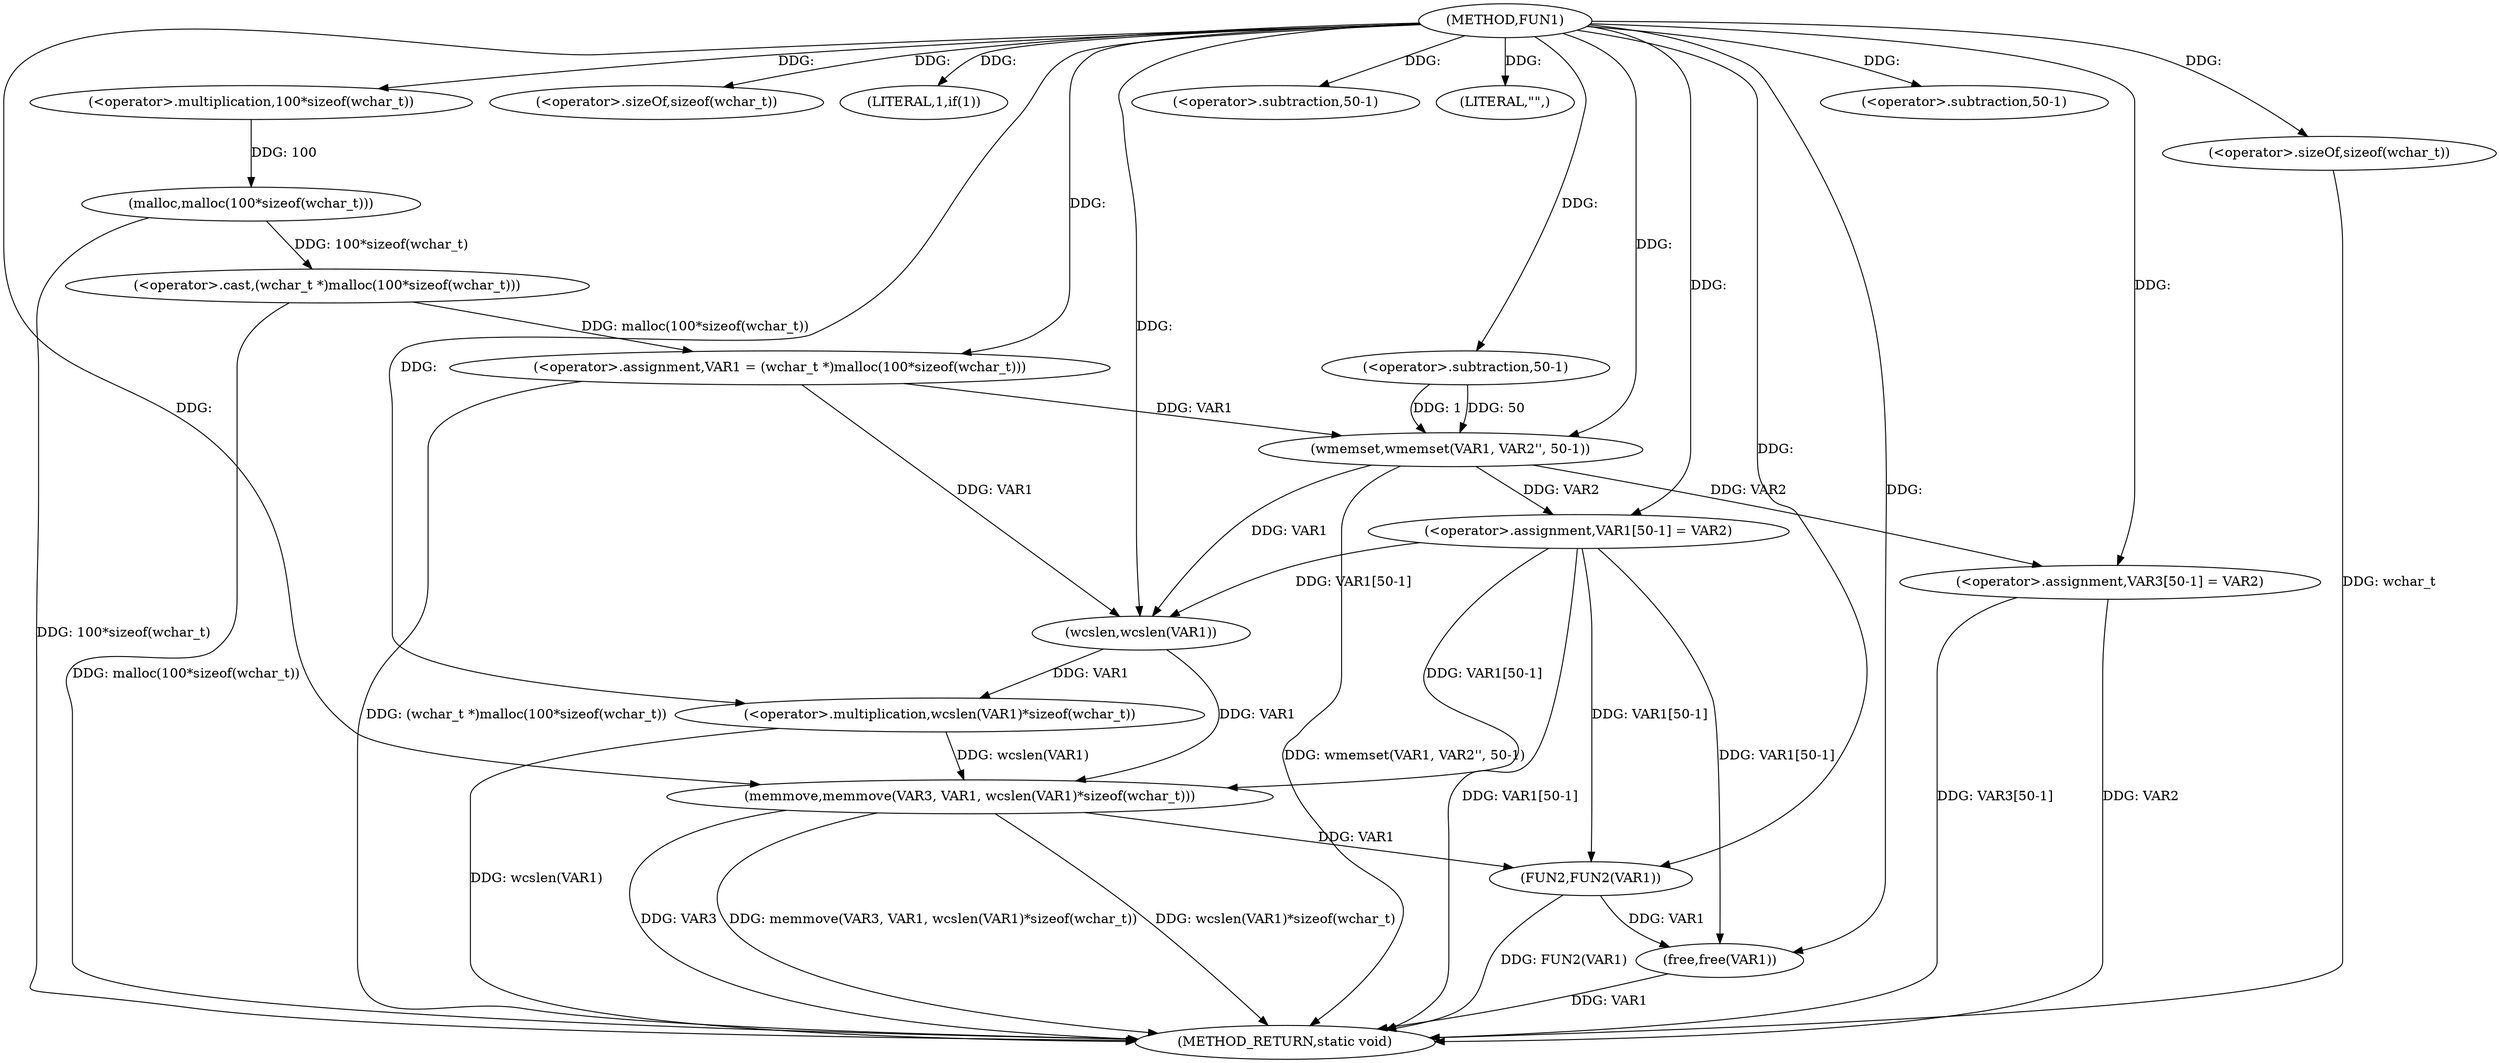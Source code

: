 digraph FUN1 {  
"1000100" [label = "(METHOD,FUN1)" ]
"1000149" [label = "(METHOD_RETURN,static void)" ]
"1000103" [label = "(<operator>.assignment,VAR1 = (wchar_t *)malloc(100*sizeof(wchar_t)))" ]
"1000105" [label = "(<operator>.cast,(wchar_t *)malloc(100*sizeof(wchar_t)))" ]
"1000107" [label = "(malloc,malloc(100*sizeof(wchar_t)))" ]
"1000108" [label = "(<operator>.multiplication,100*sizeof(wchar_t))" ]
"1000110" [label = "(<operator>.sizeOf,sizeof(wchar_t))" ]
"1000113" [label = "(LITERAL,1,if(1))" ]
"1000115" [label = "(wmemset,wmemset(VAR1, VAR2'', 50-1))" ]
"1000118" [label = "(<operator>.subtraction,50-1)" ]
"1000121" [label = "(<operator>.assignment,VAR1[50-1] = VAR2)" ]
"1000124" [label = "(<operator>.subtraction,50-1)" ]
"1000129" [label = "(LITERAL,\"\",)" ]
"1000130" [label = "(memmove,memmove(VAR3, VAR1, wcslen(VAR1)*sizeof(wchar_t)))" ]
"1000133" [label = "(<operator>.multiplication,wcslen(VAR1)*sizeof(wchar_t))" ]
"1000134" [label = "(wcslen,wcslen(VAR1))" ]
"1000136" [label = "(<operator>.sizeOf,sizeof(wchar_t))" ]
"1000138" [label = "(<operator>.assignment,VAR3[50-1] = VAR2)" ]
"1000141" [label = "(<operator>.subtraction,50-1)" ]
"1000145" [label = "(FUN2,FUN2(VAR1))" ]
"1000147" [label = "(free,free(VAR1))" ]
  "1000130" -> "1000149"  [ label = "DDG: memmove(VAR3, VAR1, wcslen(VAR1)*sizeof(wchar_t))"] 
  "1000107" -> "1000149"  [ label = "DDG: 100*sizeof(wchar_t)"] 
  "1000105" -> "1000149"  [ label = "DDG: malloc(100*sizeof(wchar_t))"] 
  "1000103" -> "1000149"  [ label = "DDG: (wchar_t *)malloc(100*sizeof(wchar_t))"] 
  "1000147" -> "1000149"  [ label = "DDG: VAR1"] 
  "1000130" -> "1000149"  [ label = "DDG: wcslen(VAR1)*sizeof(wchar_t)"] 
  "1000136" -> "1000149"  [ label = "DDG: wchar_t"] 
  "1000130" -> "1000149"  [ label = "DDG: VAR3"] 
  "1000138" -> "1000149"  [ label = "DDG: VAR3[50-1]"] 
  "1000138" -> "1000149"  [ label = "DDG: VAR2"] 
  "1000133" -> "1000149"  [ label = "DDG: wcslen(VAR1)"] 
  "1000115" -> "1000149"  [ label = "DDG: wmemset(VAR1, VAR2'', 50-1)"] 
  "1000121" -> "1000149"  [ label = "DDG: VAR1[50-1]"] 
  "1000145" -> "1000149"  [ label = "DDG: FUN2(VAR1)"] 
  "1000105" -> "1000103"  [ label = "DDG: malloc(100*sizeof(wchar_t))"] 
  "1000100" -> "1000103"  [ label = "DDG: "] 
  "1000107" -> "1000105"  [ label = "DDG: 100*sizeof(wchar_t)"] 
  "1000108" -> "1000107"  [ label = "DDG: 100"] 
  "1000100" -> "1000108"  [ label = "DDG: "] 
  "1000100" -> "1000110"  [ label = "DDG: "] 
  "1000100" -> "1000113"  [ label = "DDG: "] 
  "1000103" -> "1000115"  [ label = "DDG: VAR1"] 
  "1000100" -> "1000115"  [ label = "DDG: "] 
  "1000118" -> "1000115"  [ label = "DDG: 50"] 
  "1000118" -> "1000115"  [ label = "DDG: 1"] 
  "1000100" -> "1000118"  [ label = "DDG: "] 
  "1000115" -> "1000121"  [ label = "DDG: VAR2"] 
  "1000100" -> "1000121"  [ label = "DDG: "] 
  "1000100" -> "1000124"  [ label = "DDG: "] 
  "1000100" -> "1000129"  [ label = "DDG: "] 
  "1000100" -> "1000130"  [ label = "DDG: "] 
  "1000134" -> "1000130"  [ label = "DDG: VAR1"] 
  "1000121" -> "1000130"  [ label = "DDG: VAR1[50-1]"] 
  "1000133" -> "1000130"  [ label = "DDG: wcslen(VAR1)"] 
  "1000134" -> "1000133"  [ label = "DDG: VAR1"] 
  "1000103" -> "1000134"  [ label = "DDG: VAR1"] 
  "1000121" -> "1000134"  [ label = "DDG: VAR1[50-1]"] 
  "1000115" -> "1000134"  [ label = "DDG: VAR1"] 
  "1000100" -> "1000134"  [ label = "DDG: "] 
  "1000100" -> "1000133"  [ label = "DDG: "] 
  "1000100" -> "1000136"  [ label = "DDG: "] 
  "1000100" -> "1000138"  [ label = "DDG: "] 
  "1000115" -> "1000138"  [ label = "DDG: VAR2"] 
  "1000100" -> "1000141"  [ label = "DDG: "] 
  "1000130" -> "1000145"  [ label = "DDG: VAR1"] 
  "1000121" -> "1000145"  [ label = "DDG: VAR1[50-1]"] 
  "1000100" -> "1000145"  [ label = "DDG: "] 
  "1000121" -> "1000147"  [ label = "DDG: VAR1[50-1]"] 
  "1000145" -> "1000147"  [ label = "DDG: VAR1"] 
  "1000100" -> "1000147"  [ label = "DDG: "] 
}

